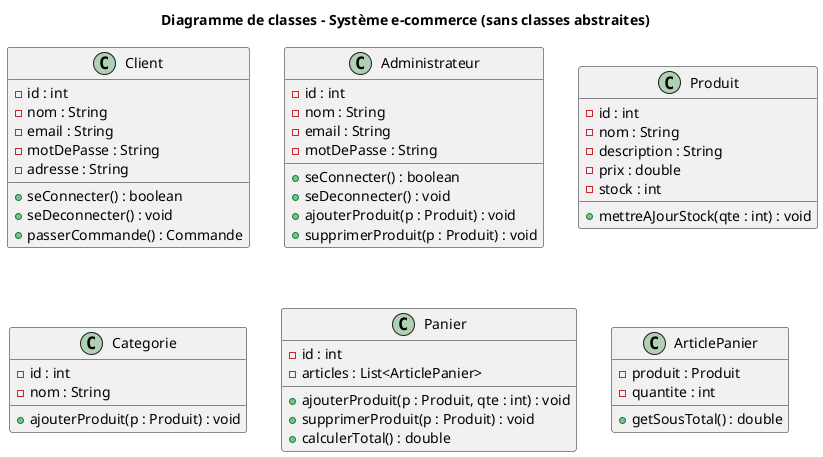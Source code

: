 @startuml
title Diagramme de classes - Système e-commerce (sans classes abstraites)

' === Classes principales ===
class Client {
    - id : int
    - nom : String
    - email : String
    - motDePasse : String
    - adresse : String
    + seConnecter() : boolean
    + seDeconnecter() : void
    + passerCommande() : Commande
}

class Administrateur {
    - id : int
    - nom : String
    - email : String
    - motDePasse : String
    + seConnecter() : boolean
    + seDeconnecter() : void
    + ajouterProduit(p : Produit) : void
    + supprimerProduit(p : Produit) : void
}

class Produit {
    - id : int
    - nom : String
    - description : String
    - prix : double
    - stock : int
    + mettreAJourStock(qte : int) : void
}

class Categorie {
    - id : int
    - nom : String
    + ajouterProduit(p : Produit) : void
}

class Panier {
    - id : int
    - articles : List<ArticlePanier>
    + ajouterProduit(p : Produit, qte : int) : void
    + supprimerProduit(p : Produit) : void
    + calculerTotal() : double
}

class ArticlePanier {
    - produit : Produit
    - quantite : int
    + getSousTotal() : double
}